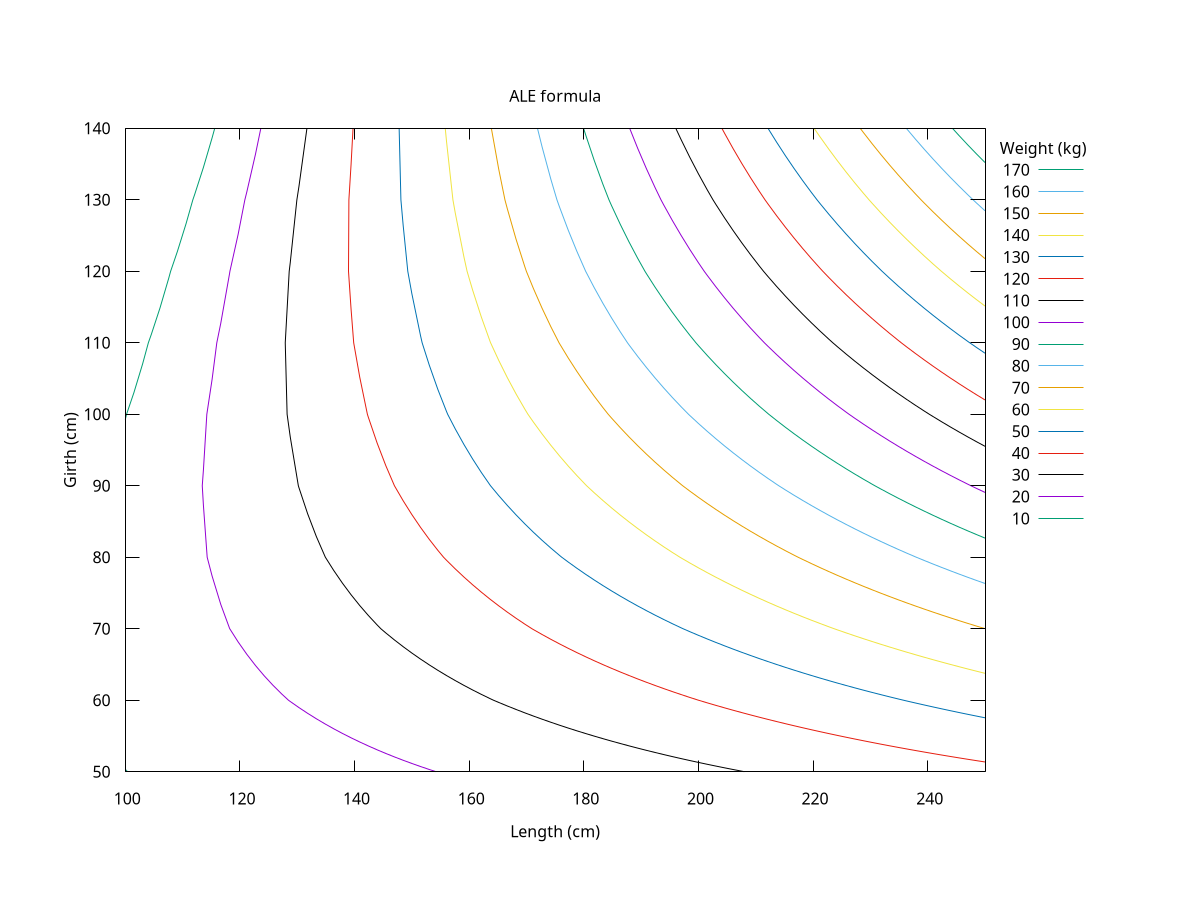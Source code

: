 #!/usr/bin/gnuplot -c
set terminal pngcairo size 900,500 font "Arial,8"

# Commandline switch for USC units
if (ARG1 eq "use_usc") {
    use_SI = 0
} else {
    use_SI = 1
}

use_old = 0

b0 = 2.828
b1 = 0.0000296
b2 = 0.006123
b3 = -0.008284
b4 = 0.1845
b5 = -0.1943
	    
ale(L,G) = b0 + b1*G*G*L + b2*G*L + b3*G*G + b4*G + b5*L

usc_ale(L,G) = ale(L*2.54, G*2.54)/0.453592
usc_old(L,G) = G*G*L/800
old(L,G) = usc_old(L/2.54, G/2.54)*0.453592

set key noautotitle
set key outside right
set contour base
set view map
unset surface

if (use_SI) {
    set xrange [100 : 250]
    set yrange [50  : 140]
    set xlabel "Length (cm)"
    set ylabel "Girth (cm)"
    set key title "Weight (kg)"
    set cntrparam levels incremental 10, 10, 170
    if (use_old) {
        set title "Old formula"
        splot old(x,y)
    } else {
        set title "ALE formula"
        splot ale(x,y)
    }

} else {
    set xrange [40 : 90]
    set yrange [19 : 51]
    set xlabel "Length (in)"
    set ylabel "Girth (in)"
    set key title "Weight (lb)"
    set cntrparam levels incremental 30, 10, 270
    if (use_old) {
        set title "Old formula"
        splot usc_old(x,y)
    } else {
        set title "ALE formula"
        splot usc_ale(x,y)
    }

}
